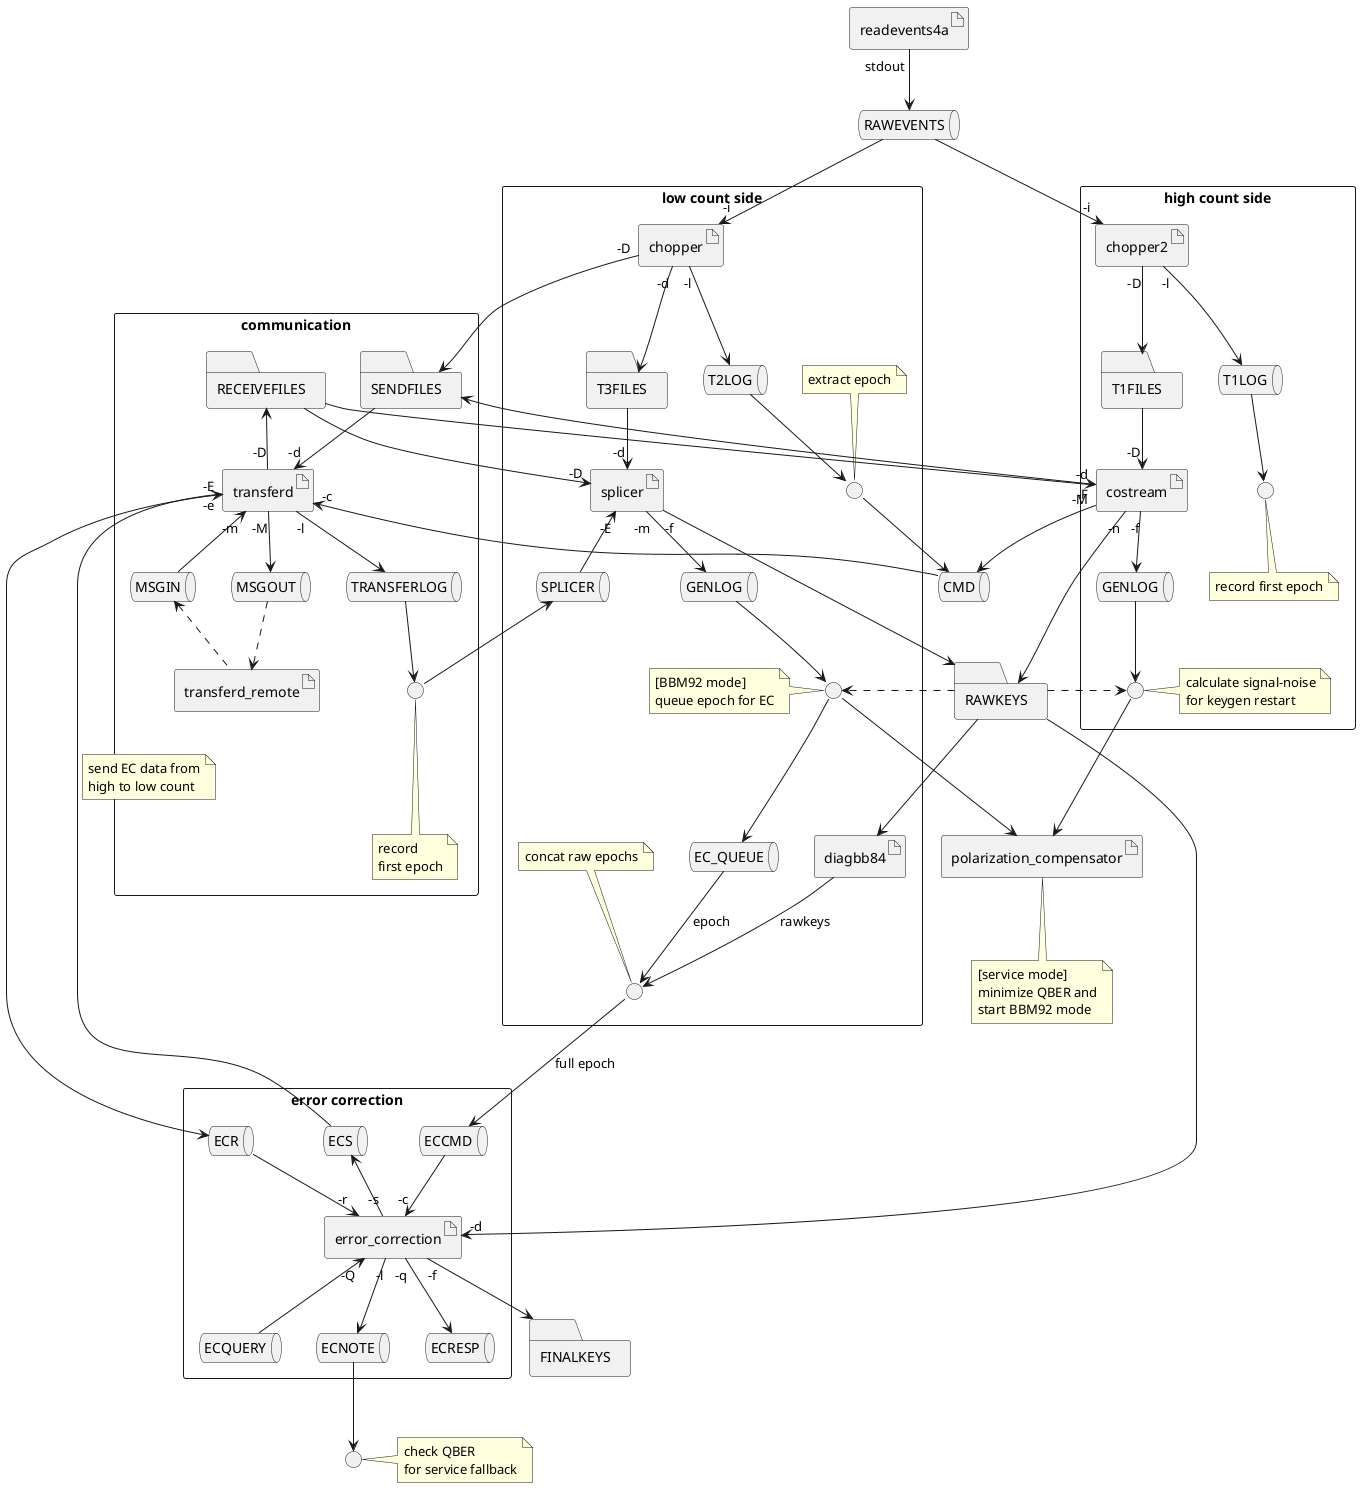 ''' PlantUML '''
@startuml qkdserver_schematic

artifact readevents4a
artifact polarization_compensator
note "[service mode]\nminimize QBER and\nstart BBM92 mode" as N7
polarization_compensator .. N7

queue RAWEVENTS
queue CMD
folder RAWKEYS
folder FINALKEYS

readevents4a "stdout" --> RAWEVENTS

rectangle communication {
    folder RECEIVEFILES
    folder SENDFILES
    artifact transferd
    artifact transferd_remote
    queue MSGIN
    queue MSGOUT
    queue TRANSFERLOG
    interface " " as to_splicer
    note "record\nfirst epoch" as N2
    to_splicer .. N2
}

rectangle "high count side" as high_counts {
    artifact chopper2
    queue T1LOG
    folder T1FILES
    interface " " as from_t1log
    note "record first epoch" as N1
    N1 .up. from_t1log
}

RAWEVENTS -r-> "-i" chopper2
chopper2 "-D" --> T1FILES
chopper2 "-l" --> T1LOG
T1LOG --> from_t1log

rectangle "low count side" as low_counts {
    artifact chopper
    queue T2LOG
    folder T3FILES
    interface " " as to_cmd
    note "extract epoch" as N3

    RAWEVENTS --> "-i" chopper

    chopper "-l" --> T2LOG
    T2LOG --> to_cmd
    N3 .. to_cmd
    to_cmd --> CMD

    chopper "-d" --> T3FILES
}

'Message flow
chopper "-D" --> SENDFILES
SENDFILES --> "-d" transferd
transferd "-M" --> MSGOUT
transferd "-m" <-- MSGIN
MSGIN <.. transferd_remote
MSGOUT ..> transferd_remote
' artifact controller
' controller --> MSGIN
' controller <-- MSGOUT

'transferd stuff
CMD --> "-c" transferd
transferd "-l" --> TRANSFERLOG
RECEIVEFILES <-- "-D" transferd
TRANSFERLOG --> to_splicer

''' SPLICER '''
rectangle low_counts {
    artifact splicer
    queue GENLOG as GENLOG_low
    queue SPLICER
    queue EC_QUEUE
    interface " " as from_splicer
note "[BBM92 mode]\nqueue epoch for EC" as N8
}

to_splicer --> SPLICER
splicer "-E" <-- SPLICER
RECEIVEFILES --> "-D" splicer
T3FILES --> "-d" splicer
splicer "-m" --> GENLOG_low
splicer "-f" --> RAWKEYS

GENLOG_low --> from_splicer
RAWKEYS .> from_splicer
' note on link: [service mode]\nretrieve rawkey
from_splicer --> polarization_compensator
' note on link: [service mode]
from_splicer --> EC_QUEUE
N8 .right. from_splicer

''' COSTREAM '''
rectangle high_counts {
    artifact costream
    queue GENLOG as GENLOG_high
    interface " " as from_genlog
    note "calculate signal-noise\nfor keygen restart" as N6
    N6 .left. from_genlog
}

T1FILES --> "-D" costream
RECEIVEFILES --> "-d" costream
costream "-F" --> SENDFILES
costream "-M" --> CMD
costream "-f" --> GENLOG_high
costream "-n" --> RAWKEYS

GENLOG_high --> from_genlog
from_genlog --> polarization_compensator
' note on link: [service mode]
RAWKEYS .> from_genlog

''' ERROR CORRECTION '''
rectangle "error correction" as ec2 {
    artifact error_correction
    queue "ECQUERY" as ECQUERY
    queue ECNOTE
    queue "ECRESP" as ECQUERY_RESP
    queue ECCMD
    queue ECR
    queue ECS
}

interface " " as from_ecnote
note "check QBER\nfor service fallback" as N5
N5 .left. from_ecnote

rectangle low_counts {
    artifact diagbb84
    interface " " as ec_controller
    note "concat raw epochs" as N4
    N4 .. ec_controller
}

transferd "-E" -> ECR
transferd "-e" <- ECS
note on link: send EC data from\nhigh to low count

RAWKEYS --> diagbb84
diagbb84 --> ec_controller: rawkeys
EC_QUEUE --> ec_controller: epoch
ec_controller --> ECCMD: full epoch
ECCMD --> "-c" error_correction
ECR --> "-r" error_correction
ECS <-- "-s" error_correction
RAWKEYS --> "-d" error_correction
error_correction "-Q" <-- ECQUERY
error_correction "-q" --> ECQUERY_RESP
error_correction "-f" --> FINALKEYS
error_correction "-l" --> ECNOTE
ECNOTE --> from_ecnote

''' AESTHETICS '''
' from_genlog -[hidden]up-> transferd
' from_genlog -[hidden]r-> ECS
' ECCMD -[hidden]r-> ECR
' chopper -[hidden]r-> splicer
T1FILES -[hidden]r-> T1LOG
' transferd -[hidden]l-> transferd_remote

@enduml